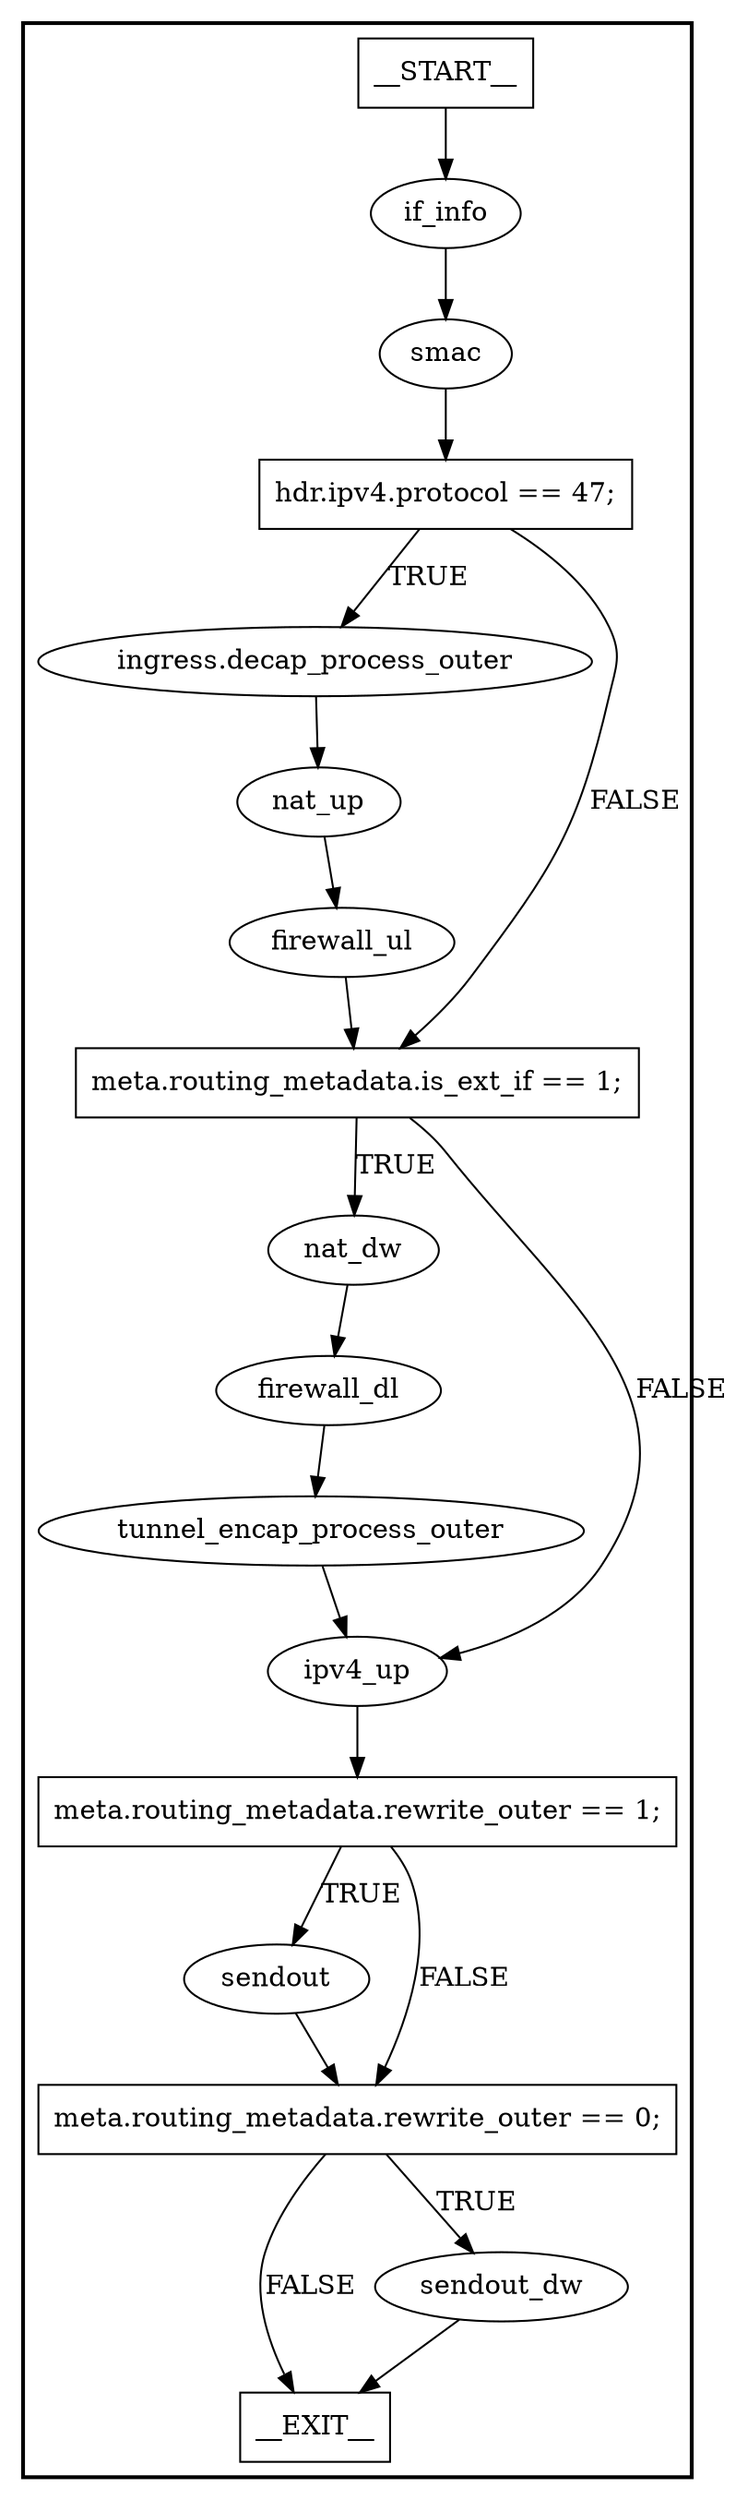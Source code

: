 digraph ingress {
subgraph cluster {
graph [
label="", labeljust=r, style=bold];
0[label=__START__, margin="", shape=rectangle, style=solid];
1[label=__EXIT__, margin="", shape=rectangle, style=solid];
2[label=if_info, margin="", shape=ellipse, style=solid];
3[label=smac, margin="", shape=ellipse, style=solid];
4[label="hdr.ipv4.protocol == 47;", margin="", shape=rectangle, style=solid];
5[label="ingress.decap_process_outer", margin="", shape=ellipse, style=solid];
6[label=nat_up, margin="", shape=ellipse, style=solid];
7[label=firewall_ul, margin="", shape=ellipse, style=solid];
8[label="meta.routing_metadata.is_ext_if == 1;", margin="", shape=rectangle, style=solid];
9[label=nat_dw, margin="", shape=ellipse, style=solid];
10[label=firewall_dl, margin="", shape=ellipse, style=solid];
11[label=tunnel_encap_process_outer, margin="", shape=ellipse, style=solid];
12[label=ipv4_up, margin="", shape=ellipse, style=solid];
13[label="meta.routing_metadata.rewrite_outer == 1;", margin="", shape=rectangle, style=solid];
14[label=sendout, margin="", shape=ellipse, style=solid];
15[label="meta.routing_metadata.rewrite_outer == 0;", margin="", shape=rectangle, style=solid];
16[label=sendout_dw, margin="", shape=ellipse, style=solid];
0 -> 2[label=""];
2 -> 3[label=""];
3 -> 4[label=""];
4 -> 5[label=TRUE];
4 -> 8[label=FALSE];
5 -> 6[label=""];
6 -> 7[label=""];
7 -> 8[label=""];
8 -> 9[label=TRUE];
8 -> 12[label=FALSE];
9 -> 10[label=""];
10 -> 11[label=""];
11 -> 12[label=""];
12 -> 13[label=""];
13 -> 14[label=TRUE];
13 -> 15[label=FALSE];
14 -> 15[label=""];
15 -> 16[label=TRUE];
15 -> 1[label=FALSE];
16 -> 1[label=""];
}
}
